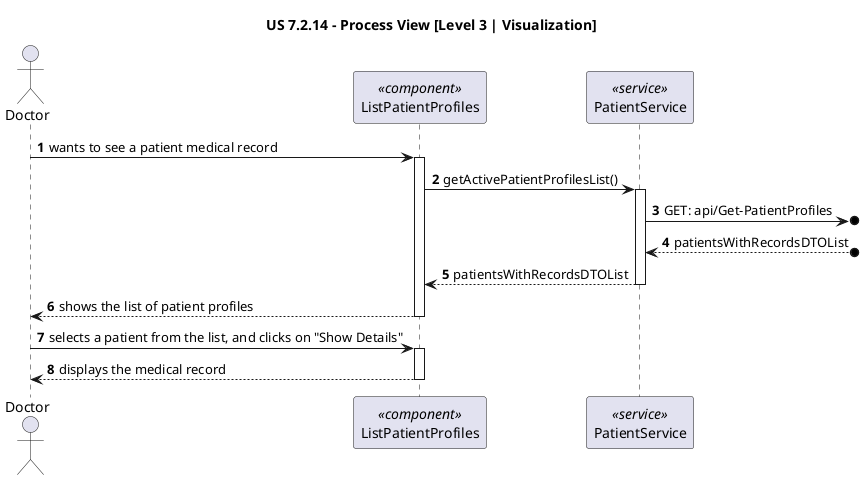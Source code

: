 @startuml

title "US 7.2.14 - Process View [Level 3 | Visualization]"

autonumber
actor "Doctor" as USER
participant "ListPatientProfiles" as UPP <<component>>
participant "PatientService" as PS <<service>>

USER -> UPP : wants to see a patient medical record
activate UPP

UPP -> PS : getActivePatientProfilesList()
activate PS

PS ->o] : GET: api/Get-PatientProfiles

PS <--o] : patientsWithRecordsDTOList

PS --> UPP: patientsWithRecordsDTOList
deactivate PS

UPP --> USER: shows the list of patient profiles
deactivate UPP

USER -> UPP : selects a patient from the list, and clicks on "Show Details"
activate UPP

UPP --> USER: displays the medical record
deactivate UPP


@enduml